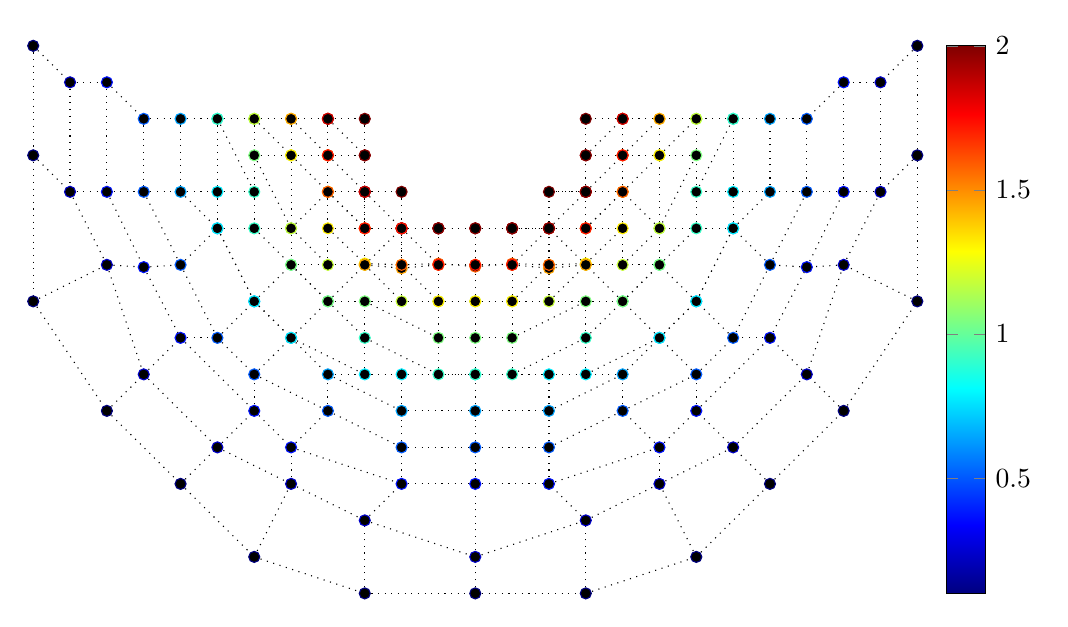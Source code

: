 % This file was created by matlab2tikz v0.2.2.
% Copyright (c) 2008--2012, Nico Schlömer <nico.schloemer@gmail.com>
% All rights reserved.
% 
% The latest updates can be retrieved from
%   http://www.mathworks.com/matlabcentral/fileexchange/22022-matlab2tikz
% where you can also make suggestions and rate matlab2tikz.
% 
% 
% 
\begin{tikzpicture}

% Axis at [0.13 0.11 0.67 0.81]
\begin{axis}[%
view={0}{90},
width=4.789in,
height=2.738in,
scale only axis,
xmin=-0.013, xmax=0.013,
ymin=-0.009, ymax=0.006,
hide x axis,
hide y axis,
colormap/jet,
colorbar,
point meta min=0.1,
point meta max=2]
\addplot [
color=black,
dotted,
forget plot
]
coordinates{
 (-0.012,0.006)(-0.011,0.005) 
};
\addplot [
color=black,
dotted,
forget plot
]
coordinates{
 (-0.011,0.005)(-0.01,0.005) 
};
\addplot [
color=black,
dotted,
forget plot
]
coordinates{
 (-0.01,0.005)(-0.009,0.004) 
};
\addplot [
color=black,
dotted,
forget plot
]
coordinates{
 (-0.009,0.004)(-0.008,0.004) 
};
\addplot [
color=black,
dotted,
forget plot
]
coordinates{
 (-0.008,0.004)(-0.007,0.004) 
};
\addplot [
color=black,
dotted,
forget plot
]
coordinates{
 (-0.007,0.004)(-0.007,0.004) 
};
\addplot [
color=black,
dotted,
forget plot
]
coordinates{
 (-0.007,0.004)(-0.006,0.004) 
};
\addplot [
color=black,
dotted,
forget plot
]
coordinates{
 (-0.006,0.004)(-0.006,0.004) 
};
\addplot [
color=black,
dotted,
forget plot
]
coordinates{
 (-0.006,0.004)(-0.005,0.004) 
};
\addplot [
color=black,
dotted,
forget plot
]
coordinates{
 (-0.005,0.004)(-0.005,0.004) 
};
\addplot [
color=black,
dotted,
forget plot
]
coordinates{
 (-0.005,0.004)(-0.004,0.004) 
};
\addplot [
color=black,
dotted,
forget plot
]
coordinates{
 (-0.004,0.004)(-0.004,0.004) 
};
\addplot [
color=black,
dotted,
forget plot
]
coordinates{
 (-0.004,0.004)(-0.004,0.004) 
};
\addplot [
color=black,
dotted,
forget plot
]
coordinates{
 (-0.004,0.004)(-0.003,0.004) 
};
\addplot [
color=black,
dotted,
forget plot
]
coordinates{
 (-0.012,0.006)(-0.012,0.003) 
};
\addplot [
color=black,
dotted,
forget plot
]
coordinates{
 (-0.011,0.005)(-0.011,0.002) 
};
\addplot [
color=black,
dotted,
forget plot
]
coordinates{
 (-0.012,0.003)(-0.011,0.002) 
};
\addplot [
color=black,
dotted,
forget plot
]
coordinates{
 (-0.01,0.005)(-0.01,0.002) 
};
\addplot [
color=black,
dotted,
forget plot
]
coordinates{
 (-0.011,0.002)(-0.01,0.002) 
};
\addplot [
color=black,
dotted,
forget plot
]
coordinates{
 (-0.009,0.004)(-0.009,0.002) 
};
\addplot [
color=black,
dotted,
forget plot
]
coordinates{
 (-0.01,0.002)(-0.009,0.002) 
};
\addplot [
color=black,
dotted,
forget plot
]
coordinates{
 (-0.008,0.004)(-0.008,0.002) 
};
\addplot [
color=black,
dotted,
forget plot
]
coordinates{
 (-0.009,0.002)(-0.008,0.002) 
};
\addplot [
color=black,
dotted,
forget plot
]
coordinates{
 (-0.007,0.004)(-0.007,0.002) 
};
\addplot [
color=black,
dotted,
forget plot
]
coordinates{
 (-0.008,0.002)(-0.007,0.002) 
};
\addplot [
color=black,
dotted,
forget plot
]
coordinates{
 (-0.007,0.004)(-0.006,0.002) 
};
\addplot [
color=black,
dotted,
forget plot
]
coordinates{
 (-0.007,0.002)(-0.006,0.002) 
};
\addplot [
color=black,
dotted,
forget plot
]
coordinates{
 (-0.006,0.004)(-0.006,0.003) 
};
\addplot [
color=black,
dotted,
forget plot
]
coordinates{
 (-0.006,0.002)(-0.006,0.003) 
};
\addplot [
color=black,
dotted,
forget plot
]
coordinates{
 (-0.006,0.004)(-0.005,0.003) 
};
\addplot [
color=black,
dotted,
forget plot
]
coordinates{
 (-0.006,0.003)(-0.005,0.003) 
};
\addplot [
color=black,
dotted,
forget plot
]
coordinates{
 (-0.005,0.004)(-0.005,0.003) 
};
\addplot [
color=black,
dotted,
forget plot
]
coordinates{
 (-0.005,0.003)(-0.005,0.003) 
};
\addplot [
color=black,
dotted,
forget plot
]
coordinates{
 (-0.005,0.004)(-0.004,0.003) 
};
\addplot [
color=black,
dotted,
forget plot
]
coordinates{
 (-0.005,0.003)(-0.004,0.003) 
};
\addplot [
color=black,
dotted,
forget plot
]
coordinates{
 (-0.004,0.004)(-0.004,0.003) 
};
\addplot [
color=black,
dotted,
forget plot
]
coordinates{
 (-0.004,0.003)(-0.004,0.003) 
};
\addplot [
color=black,
dotted,
forget plot
]
coordinates{
 (-0.004,0.004)(-0.004,0.003) 
};
\addplot [
color=black,
dotted,
forget plot
]
coordinates{
 (-0.004,0.003)(-0.004,0.003) 
};
\addplot [
color=black,
dotted,
forget plot
]
coordinates{
 (-0.004,0.004)(-0.003,0.003) 
};
\addplot [
color=black,
dotted,
forget plot
]
coordinates{
 (-0.004,0.003)(-0.003,0.003) 
};
\addplot [
color=black,
dotted,
forget plot
]
coordinates{
 (-0.003,0.004)(-0.003,0.003) 
};
\addplot [
color=black,
dotted,
forget plot
]
coordinates{
 (-0.003,0.003)(-0.003,0.003) 
};
\addplot [
color=black,
dotted,
forget plot
]
coordinates{
 (-0.012,0.003)(-0.012,-0.001) 
};
\addplot [
color=black,
dotted,
forget plot
]
coordinates{
 (-0.011,0.002)(-0.01,-0.0) 
};
\addplot [
color=black,
dotted,
forget plot
]
coordinates{
 (-0.012,-0.001)(-0.01,-0.0) 
};
\addplot [
color=black,
dotted,
forget plot
]
coordinates{
 (-0.01,0.002)(-0.009,-6.281e-05) 
};
\addplot [
color=black,
dotted,
forget plot
]
coordinates{
 (-0.01,-0.0)(-0.009,-6.281e-05) 
};
\addplot [
color=black,
dotted,
forget plot
]
coordinates{
 (-0.009,0.002)(-0.008,0.0) 
};
\addplot [
color=black,
dotted,
forget plot
]
coordinates{
 (-0.009,-6.281e-05)(-0.008,0.0) 
};
\addplot [
color=black,
dotted,
forget plot
]
coordinates{
 (-0.008,0.002)(-0.007,0.001) 
};
\addplot [
color=black,
dotted,
forget plot
]
coordinates{
 (-0.008,0.0)(-0.007,0.001) 
};
\addplot [
color=black,
dotted,
forget plot
]
coordinates{
 (-0.007,0.002)(-0.007,0.001) 
};
\addplot [
color=black,
dotted,
forget plot
]
coordinates{
 (-0.007,0.001)(-0.007,0.001) 
};
\addplot [
color=black,
dotted,
forget plot
]
coordinates{
 (-0.006,0.002)(-0.006,0.001) 
};
\addplot [
color=black,
dotted,
forget plot
]
coordinates{
 (-0.007,0.001)(-0.006,0.001) 
};
\addplot [
color=black,
dotted,
forget plot
]
coordinates{
 (-0.006,0.003)(-0.005,0.001) 
};
\addplot [
color=black,
dotted,
forget plot
]
coordinates{
 (-0.006,0.001)(-0.005,0.001) 
};
\addplot [
color=black,
dotted,
forget plot
]
coordinates{
 (-0.005,0.003)(-0.005,0.001) 
};
\addplot [
color=black,
dotted,
forget plot
]
coordinates{
 (-0.005,0.001)(-0.005,0.001) 
};
\addplot [
color=black,
dotted,
forget plot
]
coordinates{
 (-0.005,0.003)(-0.004,0.002) 
};
\addplot [
color=black,
dotted,
forget plot
]
coordinates{
 (-0.005,0.001)(-0.004,0.002) 
};
\addplot [
color=black,
dotted,
forget plot
]
coordinates{
 (-0.004,0.003)(-0.004,0.002) 
};
\addplot [
color=black,
dotted,
forget plot
]
coordinates{
 (-0.004,0.002)(-0.004,0.002) 
};
\addplot [
color=black,
dotted,
forget plot
]
coordinates{
 (-0.004,0.003)(-0.004,0.002) 
};
\addplot [
color=black,
dotted,
forget plot
]
coordinates{
 (-0.004,0.002)(-0.004,0.002) 
};
\addplot [
color=black,
dotted,
forget plot
]
coordinates{
 (-0.004,0.003)(-0.003,0.002) 
};
\addplot [
color=black,
dotted,
forget plot
]
coordinates{
 (-0.004,0.002)(-0.003,0.002) 
};
\addplot [
color=black,
dotted,
forget plot
]
coordinates{
 (-0.003,0.003)(-0.003,0.002) 
};
\addplot [
color=black,
dotted,
forget plot
]
coordinates{
 (-0.003,0.002)(-0.003,0.002) 
};
\addplot [
color=black,
dotted,
forget plot
]
coordinates{
 (-0.003,0.003)(-0.003,0.002) 
};
\addplot [
color=black,
dotted,
forget plot
]
coordinates{
 (-0.003,0.002)(-0.003,0.002) 
};
\addplot [
color=black,
dotted,
forget plot
]
coordinates{
 (-0.012,-0.001)(-0.01,-0.004) 
};
\addplot [
color=black,
dotted,
forget plot
]
coordinates{
 (-0.01,-0.0)(-0.009,-0.003) 
};
\addplot [
color=black,
dotted,
forget plot
]
coordinates{
 (-0.01,-0.004)(-0.009,-0.003) 
};
\addplot [
color=black,
dotted,
forget plot
]
coordinates{
 (-0.009,-6.281e-05)(-0.008,-0.002) 
};
\addplot [
color=black,
dotted,
forget plot
]
coordinates{
 (-0.009,-0.003)(-0.008,-0.002) 
};
\addplot [
color=black,
dotted,
forget plot
]
coordinates{
 (-0.008,0.0)(-0.007,-0.002) 
};
\addplot [
color=black,
dotted,
forget plot
]
coordinates{
 (-0.008,-0.002)(-0.007,-0.002) 
};
\addplot [
color=black,
dotted,
forget plot
]
coordinates{
 (-0.007,0.001)(-0.006,-0.001) 
};
\addplot [
color=black,
dotted,
forget plot
]
coordinates{
 (-0.007,-0.002)(-0.006,-0.001) 
};
\addplot [
color=black,
dotted,
forget plot
]
coordinates{
 (-0.007,0.001)(-0.006,-0.001) 
};
\addplot [
color=black,
dotted,
forget plot
]
coordinates{
 (-0.006,-0.001)(-0.006,-0.001) 
};
\addplot [
color=black,
dotted,
forget plot
]
coordinates{
 (-0.006,0.001)(-0.005,-0.0) 
};
\addplot [
color=black,
dotted,
forget plot
]
coordinates{
 (-0.006,-0.001)(-0.005,-0.0) 
};
\addplot [
color=black,
dotted,
forget plot
]
coordinates{
 (-0.005,0.001)(-0.005,0.0) 
};
\addplot [
color=black,
dotted,
forget plot
]
coordinates{
 (-0.005,-0.0)(-0.005,0.0) 
};
\addplot [
color=black,
dotted,
forget plot
]
coordinates{
 (-0.005,0.001)(-0.004,0.0) 
};
\addplot [
color=black,
dotted,
forget plot
]
coordinates{
 (-0.005,0.0)(-0.004,0.0) 
};
\addplot [
color=black,
dotted,
forget plot
]
coordinates{
 (-0.004,0.002)(-0.004,0.001) 
};
\addplot [
color=black,
dotted,
forget plot
]
coordinates{
 (-0.004,0.0)(-0.004,0.001) 
};
\addplot [
color=black,
dotted,
forget plot
]
coordinates{
 (-0.004,0.002)(-0.003,0.001) 
};
\addplot [
color=black,
dotted,
forget plot
]
coordinates{
 (-0.004,0.001)(-0.003,0.001) 
};
\addplot [
color=black,
dotted,
forget plot
]
coordinates{
 (-0.004,0.002)(-0.003,0.001) 
};
\addplot [
color=black,
dotted,
forget plot
]
coordinates{
 (-0.003,0.001)(-0.003,0.001) 
};
\addplot [
color=black,
dotted,
forget plot
]
coordinates{
 (-0.003,0.002)(-0.003,0.001) 
};
\addplot [
color=black,
dotted,
forget plot
]
coordinates{
 (-0.003,0.001)(-0.003,0.001) 
};
\addplot [
color=black,
dotted,
forget plot
]
coordinates{
 (-0.003,0.002)(-0.003,0.002) 
};
\addplot [
color=black,
dotted,
forget plot
]
coordinates{
 (-0.003,0.001)(-0.003,0.002) 
};
\addplot [
color=black,
dotted,
forget plot
]
coordinates{
 (-0.003,0.002)(-0.002,0.002) 
};
\addplot [
color=black,
dotted,
forget plot
]
coordinates{
 (-0.003,0.002)(-0.002,0.002) 
};
\addplot [
color=black,
dotted,
forget plot
]
coordinates{
 (-0.01,-0.004)(-0.008,-0.006) 
};
\addplot [
color=black,
dotted,
forget plot
]
coordinates{
 (-0.009,-0.003)(-0.007,-0.005) 
};
\addplot [
color=black,
dotted,
forget plot
]
coordinates{
 (-0.008,-0.006)(-0.007,-0.005) 
};
\addplot [
color=black,
dotted,
forget plot
]
coordinates{
 (-0.008,-0.002)(-0.006,-0.004) 
};
\addplot [
color=black,
dotted,
forget plot
]
coordinates{
 (-0.007,-0.005)(-0.006,-0.004) 
};
\addplot [
color=black,
dotted,
forget plot
]
coordinates{
 (-0.007,-0.002)(-0.006,-0.003) 
};
\addplot [
color=black,
dotted,
forget plot
]
coordinates{
 (-0.006,-0.004)(-0.006,-0.003) 
};
\addplot [
color=black,
dotted,
forget plot
]
coordinates{
 (-0.006,-0.001)(-0.005,-0.002) 
};
\addplot [
color=black,
dotted,
forget plot
]
coordinates{
 (-0.006,-0.003)(-0.005,-0.002) 
};
\addplot [
color=black,
dotted,
forget plot
]
coordinates{
 (-0.006,-0.001)(-0.005,-0.002) 
};
\addplot [
color=black,
dotted,
forget plot
]
coordinates{
 (-0.005,-0.002)(-0.005,-0.002) 
};
\addplot [
color=black,
dotted,
forget plot
]
coordinates{
 (-0.005,-0.0)(-0.004,-0.001) 
};
\addplot [
color=black,
dotted,
forget plot
]
coordinates{
 (-0.005,-0.002)(-0.004,-0.001) 
};
\addplot [
color=black,
dotted,
forget plot
]
coordinates{
 (-0.005,0.0)(-0.004,-0.001) 
};
\addplot [
color=black,
dotted,
forget plot
]
coordinates{
 (-0.004,-0.001)(-0.004,-0.001) 
};
\addplot [
color=black,
dotted,
forget plot
]
coordinates{
 (-0.004,0.0)(-0.003,-0.0) 
};
\addplot [
color=black,
dotted,
forget plot
]
coordinates{
 (-0.004,-0.001)(-0.003,-0.0) 
};
\addplot [
color=black,
dotted,
forget plot
]
coordinates{
 (-0.004,0.001)(-0.003,3.501e-05) 
};
\addplot [
color=black,
dotted,
forget plot
]
coordinates{
 (-0.003,-0.0)(-0.003,3.501e-05) 
};
\addplot [
color=black,
dotted,
forget plot
]
coordinates{
 (-0.003,0.001)(-0.003,0.0) 
};
\addplot [
color=black,
dotted,
forget plot
]
coordinates{
 (-0.003,3.501e-05)(-0.003,0.0) 
};
\addplot [
color=black,
dotted,
forget plot
]
coordinates{
 (-0.003,0.001)(-0.002,0.001) 
};
\addplot [
color=black,
dotted,
forget plot
]
coordinates{
 (-0.003,0.0)(-0.002,0.001) 
};
\addplot [
color=black,
dotted,
forget plot
]
coordinates{
 (-0.003,0.001)(-0.002,0.001) 
};
\addplot [
color=black,
dotted,
forget plot
]
coordinates{
 (-0.002,0.001)(-0.002,0.001) 
};
\addplot [
color=black,
dotted,
forget plot
]
coordinates{
 (-0.003,0.002)(-0.002,0.001) 
};
\addplot [
color=black,
dotted,
forget plot
]
coordinates{
 (-0.002,0.001)(-0.002,0.001) 
};
\addplot [
color=black,
dotted,
forget plot
]
coordinates{
 (-0.002,0.002)(-0.002,0.001) 
};
\addplot [
color=black,
dotted,
forget plot
]
coordinates{
 (-0.002,0.001)(-0.002,0.001) 
};
\addplot [
color=black,
dotted,
forget plot
]
coordinates{
 (-0.008,-0.006)(-0.006,-0.008) 
};
\addplot [
color=black,
dotted,
forget plot
]
coordinates{
 (-0.007,-0.005)(-0.005,-0.006) 
};
\addplot [
color=black,
dotted,
forget plot
]
coordinates{
 (-0.006,-0.008)(-0.005,-0.006) 
};
\addplot [
color=black,
dotted,
forget plot
]
coordinates{
 (-0.006,-0.004)(-0.005,-0.005) 
};
\addplot [
color=black,
dotted,
forget plot
]
coordinates{
 (-0.005,-0.006)(-0.005,-0.005) 
};
\addplot [
color=black,
dotted,
forget plot
]
coordinates{
 (-0.006,-0.003)(-0.004,-0.004) 
};
\addplot [
color=black,
dotted,
forget plot
]
coordinates{
 (-0.005,-0.005)(-0.004,-0.004) 
};
\addplot [
color=black,
dotted,
forget plot
]
coordinates{
 (-0.005,-0.002)(-0.004,-0.003) 
};
\addplot [
color=black,
dotted,
forget plot
]
coordinates{
 (-0.004,-0.004)(-0.004,-0.003) 
};
\addplot [
color=black,
dotted,
forget plot
]
coordinates{
 (-0.005,-0.002)(-0.003,-0.003) 
};
\addplot [
color=black,
dotted,
forget plot
]
coordinates{
 (-0.004,-0.003)(-0.003,-0.003) 
};
\addplot [
color=black,
dotted,
forget plot
]
coordinates{
 (-0.004,-0.001)(-0.003,-0.002) 
};
\addplot [
color=black,
dotted,
forget plot
]
coordinates{
 (-0.003,-0.003)(-0.003,-0.002) 
};
\addplot [
color=black,
dotted,
forget plot
]
coordinates{
 (-0.004,-0.001)(-0.003,-0.001) 
};
\addplot [
color=black,
dotted,
forget plot
]
coordinates{
 (-0.003,-0.002)(-0.003,-0.001) 
};
\addplot [
color=black,
dotted,
forget plot
]
coordinates{
 (-0.003,-0.0)(-0.002,-0.001) 
};
\addplot [
color=black,
dotted,
forget plot
]
coordinates{
 (-0.003,-0.001)(-0.002,-0.001) 
};
\addplot [
color=black,
dotted,
forget plot
]
coordinates{
 (-0.003,3.501e-05)(-0.002,-0.0) 
};
\addplot [
color=black,
dotted,
forget plot
]
coordinates{
 (-0.002,-0.001)(-0.002,-0.0) 
};
\addplot [
color=black,
dotted,
forget plot
]
coordinates{
 (-0.003,0.0)(-0.002,-9.176e-05) 
};
\addplot [
color=black,
dotted,
forget plot
]
coordinates{
 (-0.002,-0.0)(-0.002,-9.176e-05) 
};
\addplot [
color=black,
dotted,
forget plot
]
coordinates{
 (-0.002,0.001)(-0.002,0.0) 
};
\addplot [
color=black,
dotted,
forget plot
]
coordinates{
 (-0.002,-9.176e-05)(-0.002,0.0) 
};
\addplot [
color=black,
dotted,
forget plot
]
coordinates{
 (-0.002,0.001)(-0.002,0.001) 
};
\addplot [
color=black,
dotted,
forget plot
]
coordinates{
 (-0.002,0.0)(-0.002,0.001) 
};
\addplot [
color=black,
dotted,
forget plot
]
coordinates{
 (-0.002,0.001)(-0.001,0.001) 
};
\addplot [
color=black,
dotted,
forget plot
]
coordinates{
 (-0.002,0.001)(-0.001,0.001) 
};
\addplot [
color=black,
dotted,
forget plot
]
coordinates{
 (-0.002,0.001)(-0.001,0.001) 
};
\addplot [
color=black,
dotted,
forget plot
]
coordinates{
 (-0.001,0.001)(-0.001,0.001) 
};
\addplot [
color=black,
dotted,
forget plot
]
coordinates{
 (-0.006,-0.008)(-0.003,-0.009) 
};
\addplot [
color=black,
dotted,
forget plot
]
coordinates{
 (-0.005,-0.006)(-0.003,-0.007) 
};
\addplot [
color=black,
dotted,
forget plot
]
coordinates{
 (-0.003,-0.009)(-0.003,-0.007) 
};
\addplot [
color=black,
dotted,
forget plot
]
coordinates{
 (-0.005,-0.005)(-0.002,-0.006) 
};
\addplot [
color=black,
dotted,
forget plot
]
coordinates{
 (-0.003,-0.007)(-0.002,-0.006) 
};
\addplot [
color=black,
dotted,
forget plot
]
coordinates{
 (-0.004,-0.004)(-0.002,-0.005) 
};
\addplot [
color=black,
dotted,
forget plot
]
coordinates{
 (-0.002,-0.006)(-0.002,-0.005) 
};
\addplot [
color=black,
dotted,
forget plot
]
coordinates{
 (-0.004,-0.003)(-0.002,-0.004) 
};
\addplot [
color=black,
dotted,
forget plot
]
coordinates{
 (-0.002,-0.005)(-0.002,-0.004) 
};
\addplot [
color=black,
dotted,
forget plot
]
coordinates{
 (-0.003,-0.003)(-0.002,-0.003) 
};
\addplot [
color=black,
dotted,
forget plot
]
coordinates{
 (-0.002,-0.004)(-0.002,-0.003) 
};
\addplot [
color=black,
dotted,
forget plot
]
coordinates{
 (-0.003,-0.002)(-0.001,-0.003) 
};
\addplot [
color=black,
dotted,
forget plot
]
coordinates{
 (-0.002,-0.003)(-0.001,-0.003) 
};
\addplot [
color=black,
dotted,
forget plot
]
coordinates{
 (-0.003,-0.001)(-0.001,-0.002) 
};
\addplot [
color=black,
dotted,
forget plot
]
coordinates{
 (-0.001,-0.003)(-0.001,-0.002) 
};
\addplot [
color=black,
dotted,
forget plot
]
coordinates{
 (-0.002,-0.001)(-0.001,-0.001) 
};
\addplot [
color=black,
dotted,
forget plot
]
coordinates{
 (-0.001,-0.002)(-0.001,-0.001) 
};
\addplot [
color=black,
dotted,
forget plot
]
coordinates{
 (-0.002,-0.0)(-0.001,-0.001) 
};
\addplot [
color=black,
dotted,
forget plot
]
coordinates{
 (-0.001,-0.001)(-0.001,-0.001) 
};
\addplot [
color=black,
dotted,
forget plot
]
coordinates{
 (-0.002,-9.176e-05)(-0.001,-0.0) 
};
\addplot [
color=black,
dotted,
forget plot
]
coordinates{
 (-0.001,-0.001)(-0.001,-0.0) 
};
\addplot [
color=black,
dotted,
forget plot
]
coordinates{
 (-0.002,0.0)(-0.001,3.227e-05) 
};
\addplot [
color=black,
dotted,
forget plot
]
coordinates{
 (-0.001,-0.0)(-0.001,3.227e-05) 
};
\addplot [
color=black,
dotted,
forget plot
]
coordinates{
 (-0.002,0.001)(-0.001,0.0) 
};
\addplot [
color=black,
dotted,
forget plot
]
coordinates{
 (-0.001,3.227e-05)(-0.001,0.0) 
};
\addplot [
color=black,
dotted,
forget plot
]
coordinates{
 (-0.001,0.001)(-0.001,0.001) 
};
\addplot [
color=black,
dotted,
forget plot
]
coordinates{
 (-0.001,0.0)(-0.001,0.001) 
};
\addplot [
color=black,
dotted,
forget plot
]
coordinates{
 (-0.001,0.001)(-0.001,0.001) 
};
\addplot [
color=black,
dotted,
forget plot
]
coordinates{
 (-0.001,0.001)(-0.001,0.001) 
};
\addplot [
color=black,
dotted,
forget plot
]
coordinates{
 (-0.003,-0.009)(2.055e-18,-0.009) 
};
\addplot [
color=black,
dotted,
forget plot
]
coordinates{
 (-0.003,-0.007)(2.018e-18,-0.008) 
};
\addplot [
color=black,
dotted,
forget plot
]
coordinates{
 (2.055e-18,-0.009)(2.018e-18,-0.008) 
};
\addplot [
color=black,
dotted,
forget plot
]
coordinates{
 (-0.002,-0.006)(2.016e-18,-0.006) 
};
\addplot [
color=black,
dotted,
forget plot
]
coordinates{
 (2.018e-18,-0.008)(2.016e-18,-0.006) 
};
\addplot [
color=black,
dotted,
forget plot
]
coordinates{
 (-0.002,-0.005)(1.695e-18,-0.005) 
};
\addplot [
color=black,
dotted,
forget plot
]
coordinates{
 (2.016e-18,-0.006)(1.695e-18,-0.005) 
};
\addplot [
color=black,
dotted,
forget plot
]
coordinates{
 (-0.002,-0.004)(1.438e-18,-0.004) 
};
\addplot [
color=black,
dotted,
forget plot
]
coordinates{
 (1.695e-18,-0.005)(1.438e-18,-0.004) 
};
\addplot [
color=black,
dotted,
forget plot
]
coordinates{
 (-0.002,-0.003)(1.378e-18,-0.003) 
};
\addplot [
color=black,
dotted,
forget plot
]
coordinates{
 (1.438e-18,-0.004)(1.378e-18,-0.003) 
};
\addplot [
color=black,
dotted,
forget plot
]
coordinates{
 (-0.001,-0.003)(9.636e-19,-0.003) 
};
\addplot [
color=black,
dotted,
forget plot
]
coordinates{
 (1.378e-18,-0.003)(9.636e-19,-0.003) 
};
\addplot [
color=black,
dotted,
forget plot
]
coordinates{
 (-0.001,-0.002)(8.633e-19,-0.002) 
};
\addplot [
color=black,
dotted,
forget plot
]
coordinates{
 (9.636e-19,-0.003)(8.633e-19,-0.002) 
};
\addplot [
color=black,
dotted,
forget plot
]
coordinates{
 (-0.001,-0.001)(5.814e-19,-0.001) 
};
\addplot [
color=black,
dotted,
forget plot
]
coordinates{
 (8.633e-19,-0.002)(5.814e-19,-0.001) 
};
\addplot [
color=black,
dotted,
forget plot
]
coordinates{
 (-0.001,-0.001)(1.129e-18,-0.001) 
};
\addplot [
color=black,
dotted,
forget plot
]
coordinates{
 (5.814e-19,-0.001)(1.129e-18,-0.001) 
};
\addplot [
color=black,
dotted,
forget plot
]
coordinates{
 (-0.001,-0.0)(1.083e-18,-0.0) 
};
\addplot [
color=black,
dotted,
forget plot
]
coordinates{
 (1.129e-18,-0.001)(1.083e-18,-0.0) 
};
\addplot [
color=black,
dotted,
forget plot
]
coordinates{
 (-0.001,3.227e-05)(5.141e-19,-4.755e-05) 
};
\addplot [
color=black,
dotted,
forget plot
]
coordinates{
 (1.083e-18,-0.0)(5.141e-19,-4.755e-05) 
};
\addplot [
color=black,
dotted,
forget plot
]
coordinates{
 (-0.001,0.0)(3.256e-19,0.0) 
};
\addplot [
color=black,
dotted,
forget plot
]
coordinates{
 (5.141e-19,-4.755e-05)(3.256e-19,0.0) 
};
\addplot [
color=black,
dotted,
forget plot
]
coordinates{
 (-0.001,0.001)(2.35e-19,0.001) 
};
\addplot [
color=black,
dotted,
forget plot
]
coordinates{
 (3.256e-19,0.0)(2.35e-19,0.001) 
};
\addplot [
color=black,
dotted,
forget plot
]
coordinates{
 (-0.001,0.001)(9.13e-19,0.001) 
};
\addplot [
color=black,
dotted,
forget plot
]
coordinates{
 (2.35e-19,0.001)(9.13e-19,0.001) 
};
\addplot [
color=black,
dotted,
forget plot
]
coordinates{
 (2.055e-18,-0.009)(0.003,-0.009) 
};
\addplot [
color=black,
dotted,
forget plot
]
coordinates{
 (2.018e-18,-0.008)(0.003,-0.007) 
};
\addplot [
color=black,
dotted,
forget plot
]
coordinates{
 (0.003,-0.009)(0.003,-0.007) 
};
\addplot [
color=black,
dotted,
forget plot
]
coordinates{
 (2.016e-18,-0.006)(0.002,-0.006) 
};
\addplot [
color=black,
dotted,
forget plot
]
coordinates{
 (0.003,-0.007)(0.002,-0.006) 
};
\addplot [
color=black,
dotted,
forget plot
]
coordinates{
 (1.695e-18,-0.005)(0.002,-0.005) 
};
\addplot [
color=black,
dotted,
forget plot
]
coordinates{
 (0.002,-0.006)(0.002,-0.005) 
};
\addplot [
color=black,
dotted,
forget plot
]
coordinates{
 (1.438e-18,-0.004)(0.002,-0.004) 
};
\addplot [
color=black,
dotted,
forget plot
]
coordinates{
 (0.002,-0.005)(0.002,-0.004) 
};
\addplot [
color=black,
dotted,
forget plot
]
coordinates{
 (1.378e-18,-0.003)(0.002,-0.003) 
};
\addplot [
color=black,
dotted,
forget plot
]
coordinates{
 (0.002,-0.004)(0.002,-0.003) 
};
\addplot [
color=black,
dotted,
forget plot
]
coordinates{
 (9.636e-19,-0.003)(0.001,-0.003) 
};
\addplot [
color=black,
dotted,
forget plot
]
coordinates{
 (0.002,-0.003)(0.001,-0.003) 
};
\addplot [
color=black,
dotted,
forget plot
]
coordinates{
 (8.633e-19,-0.002)(0.001,-0.002) 
};
\addplot [
color=black,
dotted,
forget plot
]
coordinates{
 (0.001,-0.003)(0.001,-0.002) 
};
\addplot [
color=black,
dotted,
forget plot
]
coordinates{
 (5.814e-19,-0.001)(0.001,-0.001) 
};
\addplot [
color=black,
dotted,
forget plot
]
coordinates{
 (0.001,-0.002)(0.001,-0.001) 
};
\addplot [
color=black,
dotted,
forget plot
]
coordinates{
 (1.129e-18,-0.001)(0.001,-0.001) 
};
\addplot [
color=black,
dotted,
forget plot
]
coordinates{
 (0.001,-0.001)(0.001,-0.001) 
};
\addplot [
color=black,
dotted,
forget plot
]
coordinates{
 (1.083e-18,-0.0)(0.001,-0.0) 
};
\addplot [
color=black,
dotted,
forget plot
]
coordinates{
 (0.001,-0.001)(0.001,-0.0) 
};
\addplot [
color=black,
dotted,
forget plot
]
coordinates{
 (5.141e-19,-4.755e-05)(0.001,3.227e-05) 
};
\addplot [
color=black,
dotted,
forget plot
]
coordinates{
 (0.001,-0.0)(0.001,3.227e-05) 
};
\addplot [
color=black,
dotted,
forget plot
]
coordinates{
 (3.256e-19,0.0)(0.001,0.0) 
};
\addplot [
color=black,
dotted,
forget plot
]
coordinates{
 (0.001,3.227e-05)(0.001,0.0) 
};
\addplot [
color=black,
dotted,
forget plot
]
coordinates{
 (2.35e-19,0.001)(0.001,0.001) 
};
\addplot [
color=black,
dotted,
forget plot
]
coordinates{
 (0.001,0.0)(0.001,0.001) 
};
\addplot [
color=black,
dotted,
forget plot
]
coordinates{
 (9.13e-19,0.001)(0.001,0.001) 
};
\addplot [
color=black,
dotted,
forget plot
]
coordinates{
 (0.001,0.001)(0.001,0.001) 
};
\addplot [
color=black,
dotted,
forget plot
]
coordinates{
 (0.003,-0.009)(0.006,-0.008) 
};
\addplot [
color=black,
dotted,
forget plot
]
coordinates{
 (0.003,-0.007)(0.005,-0.006) 
};
\addplot [
color=black,
dotted,
forget plot
]
coordinates{
 (0.006,-0.008)(0.005,-0.006) 
};
\addplot [
color=black,
dotted,
forget plot
]
coordinates{
 (0.002,-0.006)(0.005,-0.005) 
};
\addplot [
color=black,
dotted,
forget plot
]
coordinates{
 (0.005,-0.006)(0.005,-0.005) 
};
\addplot [
color=black,
dotted,
forget plot
]
coordinates{
 (0.002,-0.005)(0.004,-0.004) 
};
\addplot [
color=black,
dotted,
forget plot
]
coordinates{
 (0.005,-0.005)(0.004,-0.004) 
};
\addplot [
color=black,
dotted,
forget plot
]
coordinates{
 (0.002,-0.004)(0.004,-0.003) 
};
\addplot [
color=black,
dotted,
forget plot
]
coordinates{
 (0.004,-0.004)(0.004,-0.003) 
};
\addplot [
color=black,
dotted,
forget plot
]
coordinates{
 (0.002,-0.003)(0.003,-0.003) 
};
\addplot [
color=black,
dotted,
forget plot
]
coordinates{
 (0.004,-0.003)(0.003,-0.003) 
};
\addplot [
color=black,
dotted,
forget plot
]
coordinates{
 (0.001,-0.003)(0.003,-0.002) 
};
\addplot [
color=black,
dotted,
forget plot
]
coordinates{
 (0.003,-0.003)(0.003,-0.002) 
};
\addplot [
color=black,
dotted,
forget plot
]
coordinates{
 (0.001,-0.002)(0.003,-0.001) 
};
\addplot [
color=black,
dotted,
forget plot
]
coordinates{
 (0.003,-0.002)(0.003,-0.001) 
};
\addplot [
color=black,
dotted,
forget plot
]
coordinates{
 (0.001,-0.001)(0.002,-0.001) 
};
\addplot [
color=black,
dotted,
forget plot
]
coordinates{
 (0.003,-0.001)(0.002,-0.001) 
};
\addplot [
color=black,
dotted,
forget plot
]
coordinates{
 (0.001,-0.001)(0.002,-0.0) 
};
\addplot [
color=black,
dotted,
forget plot
]
coordinates{
 (0.002,-0.001)(0.002,-0.0) 
};
\addplot [
color=black,
dotted,
forget plot
]
coordinates{
 (0.001,-0.0)(0.002,-9.176e-05) 
};
\addplot [
color=black,
dotted,
forget plot
]
coordinates{
 (0.002,-0.0)(0.002,-9.176e-05) 
};
\addplot [
color=black,
dotted,
forget plot
]
coordinates{
 (0.001,3.227e-05)(0.002,0.0) 
};
\addplot [
color=black,
dotted,
forget plot
]
coordinates{
 (0.002,-9.176e-05)(0.002,0.0) 
};
\addplot [
color=black,
dotted,
forget plot
]
coordinates{
 (0.001,0.0)(0.002,0.001) 
};
\addplot [
color=black,
dotted,
forget plot
]
coordinates{
 (0.002,0.0)(0.002,0.001) 
};
\addplot [
color=black,
dotted,
forget plot
]
coordinates{
 (0.001,0.001)(0.001,0.001) 
};
\addplot [
color=black,
dotted,
forget plot
]
coordinates{
 (0.002,0.001)(0.001,0.001) 
};
\addplot [
color=black,
dotted,
forget plot
]
coordinates{
 (0.001,0.001)(0.001,0.001) 
};
\addplot [
color=black,
dotted,
forget plot
]
coordinates{
 (0.001,0.001)(0.001,0.001) 
};
\addplot [
color=black,
dotted,
forget plot
]
coordinates{
 (0.006,-0.008)(0.008,-0.006) 
};
\addplot [
color=black,
dotted,
forget plot
]
coordinates{
 (0.005,-0.006)(0.007,-0.005) 
};
\addplot [
color=black,
dotted,
forget plot
]
coordinates{
 (0.008,-0.006)(0.007,-0.005) 
};
\addplot [
color=black,
dotted,
forget plot
]
coordinates{
 (0.005,-0.005)(0.006,-0.004) 
};
\addplot [
color=black,
dotted,
forget plot
]
coordinates{
 (0.007,-0.005)(0.006,-0.004) 
};
\addplot [
color=black,
dotted,
forget plot
]
coordinates{
 (0.004,-0.004)(0.006,-0.003) 
};
\addplot [
color=black,
dotted,
forget plot
]
coordinates{
 (0.006,-0.004)(0.006,-0.003) 
};
\addplot [
color=black,
dotted,
forget plot
]
coordinates{
 (0.004,-0.003)(0.005,-0.002) 
};
\addplot [
color=black,
dotted,
forget plot
]
coordinates{
 (0.006,-0.003)(0.005,-0.002) 
};
\addplot [
color=black,
dotted,
forget plot
]
coordinates{
 (0.003,-0.003)(0.005,-0.002) 
};
\addplot [
color=black,
dotted,
forget plot
]
coordinates{
 (0.005,-0.002)(0.005,-0.002) 
};
\addplot [
color=black,
dotted,
forget plot
]
coordinates{
 (0.003,-0.002)(0.004,-0.001) 
};
\addplot [
color=black,
dotted,
forget plot
]
coordinates{
 (0.005,-0.002)(0.004,-0.001) 
};
\addplot [
color=black,
dotted,
forget plot
]
coordinates{
 (0.003,-0.001)(0.004,-0.001) 
};
\addplot [
color=black,
dotted,
forget plot
]
coordinates{
 (0.004,-0.001)(0.004,-0.001) 
};
\addplot [
color=black,
dotted,
forget plot
]
coordinates{
 (0.002,-0.001)(0.003,-0.0) 
};
\addplot [
color=black,
dotted,
forget plot
]
coordinates{
 (0.004,-0.001)(0.003,-0.0) 
};
\addplot [
color=black,
dotted,
forget plot
]
coordinates{
 (0.002,-0.0)(0.003,3.501e-05) 
};
\addplot [
color=black,
dotted,
forget plot
]
coordinates{
 (0.003,-0.0)(0.003,3.501e-05) 
};
\addplot [
color=black,
dotted,
forget plot
]
coordinates{
 (0.002,-9.176e-05)(0.003,0.0) 
};
\addplot [
color=black,
dotted,
forget plot
]
coordinates{
 (0.003,3.501e-05)(0.003,0.0) 
};
\addplot [
color=black,
dotted,
forget plot
]
coordinates{
 (0.002,0.0)(0.002,0.001) 
};
\addplot [
color=black,
dotted,
forget plot
]
coordinates{
 (0.003,0.0)(0.002,0.001) 
};
\addplot [
color=black,
dotted,
forget plot
]
coordinates{
 (0.002,0.001)(0.002,0.001) 
};
\addplot [
color=black,
dotted,
forget plot
]
coordinates{
 (0.002,0.001)(0.002,0.001) 
};
\addplot [
color=black,
dotted,
forget plot
]
coordinates{
 (0.001,0.001)(0.002,0.001) 
};
\addplot [
color=black,
dotted,
forget plot
]
coordinates{
 (0.002,0.001)(0.002,0.001) 
};
\addplot [
color=black,
dotted,
forget plot
]
coordinates{
 (0.001,0.001)(0.002,0.001) 
};
\addplot [
color=black,
dotted,
forget plot
]
coordinates{
 (0.002,0.001)(0.002,0.001) 
};
\addplot [
color=black,
dotted,
forget plot
]
coordinates{
 (0.008,-0.006)(0.01,-0.004) 
};
\addplot [
color=black,
dotted,
forget plot
]
coordinates{
 (0.007,-0.005)(0.009,-0.003) 
};
\addplot [
color=black,
dotted,
forget plot
]
coordinates{
 (0.01,-0.004)(0.009,-0.003) 
};
\addplot [
color=black,
dotted,
forget plot
]
coordinates{
 (0.006,-0.004)(0.008,-0.002) 
};
\addplot [
color=black,
dotted,
forget plot
]
coordinates{
 (0.009,-0.003)(0.008,-0.002) 
};
\addplot [
color=black,
dotted,
forget plot
]
coordinates{
 (0.006,-0.003)(0.007,-0.002) 
};
\addplot [
color=black,
dotted,
forget plot
]
coordinates{
 (0.008,-0.002)(0.007,-0.002) 
};
\addplot [
color=black,
dotted,
forget plot
]
coordinates{
 (0.005,-0.002)(0.006,-0.001) 
};
\addplot [
color=black,
dotted,
forget plot
]
coordinates{
 (0.007,-0.002)(0.006,-0.001) 
};
\addplot [
color=black,
dotted,
forget plot
]
coordinates{
 (0.005,-0.002)(0.006,-0.001) 
};
\addplot [
color=black,
dotted,
forget plot
]
coordinates{
 (0.006,-0.001)(0.006,-0.001) 
};
\addplot [
color=black,
dotted,
forget plot
]
coordinates{
 (0.004,-0.001)(0.005,-0.0) 
};
\addplot [
color=black,
dotted,
forget plot
]
coordinates{
 (0.006,-0.001)(0.005,-0.0) 
};
\addplot [
color=black,
dotted,
forget plot
]
coordinates{
 (0.004,-0.001)(0.005,0.0) 
};
\addplot [
color=black,
dotted,
forget plot
]
coordinates{
 (0.005,-0.0)(0.005,0.0) 
};
\addplot [
color=black,
dotted,
forget plot
]
coordinates{
 (0.003,-0.0)(0.004,0.0) 
};
\addplot [
color=black,
dotted,
forget plot
]
coordinates{
 (0.005,0.0)(0.004,0.0) 
};
\addplot [
color=black,
dotted,
forget plot
]
coordinates{
 (0.003,3.501e-05)(0.004,0.001) 
};
\addplot [
color=black,
dotted,
forget plot
]
coordinates{
 (0.004,0.0)(0.004,0.001) 
};
\addplot [
color=black,
dotted,
forget plot
]
coordinates{
 (0.003,0.0)(0.003,0.001) 
};
\addplot [
color=black,
dotted,
forget plot
]
coordinates{
 (0.004,0.001)(0.003,0.001) 
};
\addplot [
color=black,
dotted,
forget plot
]
coordinates{
 (0.002,0.001)(0.003,0.001) 
};
\addplot [
color=black,
dotted,
forget plot
]
coordinates{
 (0.003,0.001)(0.003,0.001) 
};
\addplot [
color=black,
dotted,
forget plot
]
coordinates{
 (0.002,0.001)(0.003,0.001) 
};
\addplot [
color=black,
dotted,
forget plot
]
coordinates{
 (0.003,0.001)(0.003,0.001) 
};
\addplot [
color=black,
dotted,
forget plot
]
coordinates{
 (0.002,0.001)(0.003,0.002) 
};
\addplot [
color=black,
dotted,
forget plot
]
coordinates{
 (0.003,0.001)(0.003,0.002) 
};
\addplot [
color=black,
dotted,
forget plot
]
coordinates{
 (0.002,0.001)(0.002,0.002) 
};
\addplot [
color=black,
dotted,
forget plot
]
coordinates{
 (0.003,0.002)(0.002,0.002) 
};
\addplot [
color=black,
dotted,
forget plot
]
coordinates{
 (0.01,-0.004)(0.012,-0.001) 
};
\addplot [
color=black,
dotted,
forget plot
]
coordinates{
 (0.009,-0.003)(0.01,-0.0) 
};
\addplot [
color=black,
dotted,
forget plot
]
coordinates{
 (0.012,-0.001)(0.01,-0.0) 
};
\addplot [
color=black,
dotted,
forget plot
]
coordinates{
 (0.008,-0.002)(0.009,-6.281e-05) 
};
\addplot [
color=black,
dotted,
forget plot
]
coordinates{
 (0.01,-0.0)(0.009,-6.281e-05) 
};
\addplot [
color=black,
dotted,
forget plot
]
coordinates{
 (0.007,-0.002)(0.008,0.0) 
};
\addplot [
color=black,
dotted,
forget plot
]
coordinates{
 (0.009,-6.281e-05)(0.008,0.0) 
};
\addplot [
color=black,
dotted,
forget plot
]
coordinates{
 (0.006,-0.001)(0.007,0.001) 
};
\addplot [
color=black,
dotted,
forget plot
]
coordinates{
 (0.008,0.0)(0.007,0.001) 
};
\addplot [
color=black,
dotted,
forget plot
]
coordinates{
 (0.006,-0.001)(0.007,0.001) 
};
\addplot [
color=black,
dotted,
forget plot
]
coordinates{
 (0.007,0.001)(0.007,0.001) 
};
\addplot [
color=black,
dotted,
forget plot
]
coordinates{
 (0.005,-0.0)(0.006,0.001) 
};
\addplot [
color=black,
dotted,
forget plot
]
coordinates{
 (0.007,0.001)(0.006,0.001) 
};
\addplot [
color=black,
dotted,
forget plot
]
coordinates{
 (0.005,0.0)(0.005,0.001) 
};
\addplot [
color=black,
dotted,
forget plot
]
coordinates{
 (0.006,0.001)(0.005,0.001) 
};
\addplot [
color=black,
dotted,
forget plot
]
coordinates{
 (0.004,0.0)(0.005,0.001) 
};
\addplot [
color=black,
dotted,
forget plot
]
coordinates{
 (0.005,0.001)(0.005,0.001) 
};
\addplot [
color=black,
dotted,
forget plot
]
coordinates{
 (0.004,0.001)(0.004,0.002) 
};
\addplot [
color=black,
dotted,
forget plot
]
coordinates{
 (0.005,0.001)(0.004,0.002) 
};
\addplot [
color=black,
dotted,
forget plot
]
coordinates{
 (0.003,0.001)(0.004,0.002) 
};
\addplot [
color=black,
dotted,
forget plot
]
coordinates{
 (0.004,0.002)(0.004,0.002) 
};
\addplot [
color=black,
dotted,
forget plot
]
coordinates{
 (0.003,0.001)(0.004,0.002) 
};
\addplot [
color=black,
dotted,
forget plot
]
coordinates{
 (0.004,0.002)(0.004,0.002) 
};
\addplot [
color=black,
dotted,
forget plot
]
coordinates{
 (0.003,0.001)(0.003,0.002) 
};
\addplot [
color=black,
dotted,
forget plot
]
coordinates{
 (0.004,0.002)(0.003,0.002) 
};
\addplot [
color=black,
dotted,
forget plot
]
coordinates{
 (0.003,0.002)(0.003,0.002) 
};
\addplot [
color=black,
dotted,
forget plot
]
coordinates{
 (0.003,0.002)(0.003,0.002) 
};
\addplot [
color=black,
dotted,
forget plot
]
coordinates{
 (0.002,0.002)(0.003,0.002) 
};
\addplot [
color=black,
dotted,
forget plot
]
coordinates{
 (0.003,0.002)(0.003,0.002) 
};
\addplot [
color=black,
dotted,
forget plot
]
coordinates{
 (0.012,-0.001)(0.012,0.003) 
};
\addplot [
color=black,
dotted,
forget plot
]
coordinates{
 (0.01,-0.0)(0.011,0.002) 
};
\addplot [
color=black,
dotted,
forget plot
]
coordinates{
 (0.012,0.003)(0.011,0.002) 
};
\addplot [
color=black,
dotted,
forget plot
]
coordinates{
 (0.009,-6.281e-05)(0.01,0.002) 
};
\addplot [
color=black,
dotted,
forget plot
]
coordinates{
 (0.011,0.002)(0.01,0.002) 
};
\addplot [
color=black,
dotted,
forget plot
]
coordinates{
 (0.008,0.0)(0.009,0.002) 
};
\addplot [
color=black,
dotted,
forget plot
]
coordinates{
 (0.01,0.002)(0.009,0.002) 
};
\addplot [
color=black,
dotted,
forget plot
]
coordinates{
 (0.007,0.001)(0.008,0.002) 
};
\addplot [
color=black,
dotted,
forget plot
]
coordinates{
 (0.009,0.002)(0.008,0.002) 
};
\addplot [
color=black,
dotted,
forget plot
]
coordinates{
 (0.007,0.001)(0.007,0.002) 
};
\addplot [
color=black,
dotted,
forget plot
]
coordinates{
 (0.008,0.002)(0.007,0.002) 
};
\addplot [
color=black,
dotted,
forget plot
]
coordinates{
 (0.006,0.001)(0.006,0.002) 
};
\addplot [
color=black,
dotted,
forget plot
]
coordinates{
 (0.007,0.002)(0.006,0.002) 
};
\addplot [
color=black,
dotted,
forget plot
]
coordinates{
 (0.005,0.001)(0.006,0.003) 
};
\addplot [
color=black,
dotted,
forget plot
]
coordinates{
 (0.006,0.002)(0.006,0.003) 
};
\addplot [
color=black,
dotted,
forget plot
]
coordinates{
 (0.005,0.001)(0.005,0.003) 
};
\addplot [
color=black,
dotted,
forget plot
]
coordinates{
 (0.006,0.003)(0.005,0.003) 
};
\addplot [
color=black,
dotted,
forget plot
]
coordinates{
 (0.004,0.002)(0.005,0.003) 
};
\addplot [
color=black,
dotted,
forget plot
]
coordinates{
 (0.005,0.003)(0.005,0.003) 
};
\addplot [
color=black,
dotted,
forget plot
]
coordinates{
 (0.004,0.002)(0.004,0.003) 
};
\addplot [
color=black,
dotted,
forget plot
]
coordinates{
 (0.005,0.003)(0.004,0.003) 
};
\addplot [
color=black,
dotted,
forget plot
]
coordinates{
 (0.004,0.002)(0.004,0.003) 
};
\addplot [
color=black,
dotted,
forget plot
]
coordinates{
 (0.004,0.003)(0.004,0.003) 
};
\addplot [
color=black,
dotted,
forget plot
]
coordinates{
 (0.003,0.002)(0.004,0.003) 
};
\addplot [
color=black,
dotted,
forget plot
]
coordinates{
 (0.004,0.003)(0.004,0.003) 
};
\addplot [
color=black,
dotted,
forget plot
]
coordinates{
 (0.003,0.002)(0.003,0.003) 
};
\addplot [
color=black,
dotted,
forget plot
]
coordinates{
 (0.004,0.003)(0.003,0.003) 
};
\addplot [
color=black,
dotted,
forget plot
]
coordinates{
 (0.003,0.002)(0.003,0.003) 
};
\addplot [
color=black,
dotted,
forget plot
]
coordinates{
 (0.003,0.003)(0.003,0.003) 
};
\addplot [
color=black,
dotted,
forget plot
]
coordinates{
 (0.012,0.003)(0.012,0.006) 
};
\addplot [
color=black,
dotted,
forget plot
]
coordinates{
 (0.011,0.002)(0.011,0.005) 
};
\addplot [
color=black,
dotted,
forget plot
]
coordinates{
 (0.012,0.006)(0.011,0.005) 
};
\addplot [
color=black,
dotted,
forget plot
]
coordinates{
 (0.01,0.002)(0.01,0.005) 
};
\addplot [
color=black,
dotted,
forget plot
]
coordinates{
 (0.011,0.005)(0.01,0.005) 
};
\addplot [
color=black,
dotted,
forget plot
]
coordinates{
 (0.009,0.002)(0.009,0.004) 
};
\addplot [
color=black,
dotted,
forget plot
]
coordinates{
 (0.01,0.005)(0.009,0.004) 
};
\addplot [
color=black,
dotted,
forget plot
]
coordinates{
 (0.008,0.002)(0.008,0.004) 
};
\addplot [
color=black,
dotted,
forget plot
]
coordinates{
 (0.009,0.004)(0.008,0.004) 
};
\addplot [
color=black,
dotted,
forget plot
]
coordinates{
 (0.007,0.002)(0.007,0.004) 
};
\addplot [
color=black,
dotted,
forget plot
]
coordinates{
 (0.008,0.004)(0.007,0.004) 
};
\addplot [
color=black,
dotted,
forget plot
]
coordinates{
 (0.006,0.002)(0.007,0.004) 
};
\addplot [
color=black,
dotted,
forget plot
]
coordinates{
 (0.007,0.004)(0.007,0.004) 
};
\addplot [
color=black,
dotted,
forget plot
]
coordinates{
 (0.006,0.003)(0.006,0.004) 
};
\addplot [
color=black,
dotted,
forget plot
]
coordinates{
 (0.007,0.004)(0.006,0.004) 
};
\addplot [
color=black,
dotted,
forget plot
]
coordinates{
 (0.005,0.003)(0.006,0.004) 
};
\addplot [
color=black,
dotted,
forget plot
]
coordinates{
 (0.006,0.004)(0.006,0.004) 
};
\addplot [
color=black,
dotted,
forget plot
]
coordinates{
 (0.005,0.003)(0.005,0.004) 
};
\addplot [
color=black,
dotted,
forget plot
]
coordinates{
 (0.006,0.004)(0.005,0.004) 
};
\addplot [
color=black,
dotted,
forget plot
]
coordinates{
 (0.004,0.003)(0.005,0.004) 
};
\addplot [
color=black,
dotted,
forget plot
]
coordinates{
 (0.005,0.004)(0.005,0.004) 
};
\addplot [
color=black,
dotted,
forget plot
]
coordinates{
 (0.004,0.003)(0.004,0.004) 
};
\addplot [
color=black,
dotted,
forget plot
]
coordinates{
 (0.005,0.004)(0.004,0.004) 
};
\addplot [
color=black,
dotted,
forget plot
]
coordinates{
 (0.004,0.003)(0.004,0.004) 
};
\addplot [
color=black,
dotted,
forget plot
]
coordinates{
 (0.004,0.004)(0.004,0.004) 
};
\addplot [
color=black,
dotted,
forget plot
]
coordinates{
 (0.003,0.003)(0.004,0.004) 
};
\addplot [
color=black,
dotted,
forget plot
]
coordinates{
 (0.004,0.004)(0.004,0.004) 
};
\addplot [
color=black,
dotted,
forget plot
]
coordinates{
 (0.003,0.003)(0.003,0.004) 
};
\addplot [
color=black,
dotted,
forget plot
]
coordinates{
 (0.004,0.004)(0.003,0.004) 
};
\addplot[scatter,only marks,scatter src=explicit,scatter/use mapped color={mark=*,draw=mapped color}] plot coordinates{ (-0.012,0.006) [1.0e-01] (-0.011,0.005) [2.357e-01] (-0.01,0.005) [3.714e-01] (-0.009,0.004) [5.071e-01] (-0.008,0.004) [6.429e-01] (-0.007,0.004) [7.786e-01] (-0.007,0.004) [9.143e-01] (-0.006,0.004) [1.05e+00] (-0.006,0.004) [1.186e+00] (-0.005,0.004) [1.321e+00] (-0.005,0.004) [1.457e+00] (-0.004,0.004) [1.593e+00] (-0.004,0.004) [1.729e+00] (-0.004,0.004) [1.864e+00] (-0.003,0.004) [2] (-0.012,0.003) [1.0e-01] (-0.011,0.002) [2.357e-01] (-0.01,0.002) [3.714e-01] (-0.009,0.002) [5.071e-01] (-0.008,0.002) [6.429e-01] (-0.007,0.002) [7.786e-01] (-0.006,0.002) [9.143e-01] (-0.006,0.003) [1.05e+00] (-0.005,0.003) [1.186e+00] (-0.005,0.003) [1.321e+00] (-0.004,0.003) [1.457e+00] (-0.004,0.003) [1.593e+00] (-0.004,0.003) [1.729e+00] (-0.003,0.003) [1.864e+00] (-0.003,0.003) [2] (-0.012,-0.001) [1.0e-01] (-0.01,-0.0) [2.357e-01] (-0.009,-6.281e-05) [3.714e-01] (-0.008,0.0) [5.071e-01] (-0.007,0.001) [6.429e-01] (-0.007,0.001) [7.786e-01] (-0.006,0.001) [9.143e-01] (-0.005,0.001) [1.05e+00] (-0.005,0.001) [1.186e+00] (-0.004,0.002) [1.321e+00] (-0.004,0.002) [1.457e+00] (-0.004,0.002) [1.593e+00] (-0.003,0.002) [1.729e+00] (-0.003,0.002) [1.864e+00] (-0.003,0.002) [2] (-0.01,-0.004) [1.0e-01] (-0.009,-0.003) [2.357e-01] (-0.008,-0.002) [3.714e-01] (-0.007,-0.002) [5.071e-01] (-0.006,-0.001) [6.429e-01] (-0.006,-0.001) [7.786e-01] (-0.005,-0.0) [9.143e-01] (-0.005,0.0) [1.05e+00] (-0.004,0.0) [1.186e+00] (-0.004,0.001) [1.321e+00] (-0.003,0.001) [1.457e+00] (-0.003,0.001) [1.593e+00] (-0.003,0.001) [1.729e+00] (-0.003,0.002) [1.864e+00] (-0.002,0.002) [2] (-0.008,-0.006) [1.0e-01] (-0.007,-0.005) [2.357e-01] (-0.006,-0.004) [3.714e-01] (-0.006,-0.003) [5.071e-01] (-0.005,-0.002) [6.429e-01] (-0.005,-0.002) [7.786e-01] (-0.004,-0.001) [9.143e-01] (-0.004,-0.001) [1.05e+00] (-0.003,-0.0) [1.186e+00] (-0.003,3.501e-05) [1.321e+00] (-0.003,0.0) [1.457e+00] (-0.002,0.001) [1.593e+00] (-0.002,0.001) [1.729e+00] (-0.002,0.001) [1.864e+00] (-0.002,0.001) [2] (-0.006,-0.008) [1.0e-01] (-0.005,-0.006) [2.357e-01] (-0.005,-0.005) [3.714e-01] (-0.004,-0.004) [5.071e-01] (-0.004,-0.003) [6.429e-01] (-0.003,-0.003) [7.786e-01] (-0.003,-0.002) [9.143e-01] (-0.003,-0.001) [1.05e+00] (-0.002,-0.001) [1.186e+00] (-0.002,-0.0) [1.321e+00] (-0.002,-9.176e-05) [1.457e+00] (-0.002,0.0) [1.593e+00] (-0.002,0.001) [1.729e+00] (-0.001,0.001) [1.864e+00] (-0.001,0.001) [2] (-0.003,-0.009) [1.0e-01] (-0.003,-0.007) [2.357e-01] (-0.002,-0.006) [3.714e-01] (-0.002,-0.005) [5.071e-01] (-0.002,-0.004) [6.429e-01] (-0.002,-0.003) [7.786e-01] (-0.001,-0.003) [9.143e-01] (-0.001,-0.002) [1.05e+00] (-0.001,-0.001) [1.186e+00] (-0.001,-0.001) [1.321e+00] (-0.001,-0.0) [1.457e+00] (-0.001,3.227e-05) [1.593e+00] (-0.001,0.0) [1.729e+00] (-0.001,0.001) [1.864e+00] (-0.001,0.001) [2] (2.055e-18,-0.009) [1.0e-01] (2.018e-18,-0.008) [2.357e-01] (2.016e-18,-0.006) [3.714e-01] (1.695e-18,-0.005) [5.071e-01] (1.438e-18,-0.004) [6.429e-01] (1.378e-18,-0.003) [7.786e-01] (9.636e-19,-0.003) [9.143e-01] (8.633e-19,-0.002) [1.05e+00] (5.814e-19,-0.001) [1.186e+00] (1.129e-18,-0.001) [1.321e+00] (1.083e-18,-0.0) [1.457e+00] (5.141e-19,-4.755e-05) [1.593e+00] (3.256e-19,0.0) [1.729e+00] (2.35e-19,0.001) [1.864e+00] (9.13e-19,0.001) [2] (0.003,-0.009) [1.0e-01] (0.003,-0.007) [2.357e-01] (0.002,-0.006) [3.714e-01] (0.002,-0.005) [5.071e-01] (0.002,-0.004) [6.429e-01] (0.002,-0.003) [7.786e-01] (0.001,-0.003) [9.143e-01] (0.001,-0.002) [1.05e+00] (0.001,-0.001) [1.186e+00] (0.001,-0.001) [1.321e+00] (0.001,-0.0) [1.457e+00] (0.001,3.227e-05) [1.593e+00] (0.001,0.0) [1.729e+00] (0.001,0.001) [1.864e+00] (0.001,0.001) [2] (0.006,-0.008) [1.0e-01] (0.005,-0.006) [2.357e-01] (0.005,-0.005) [3.714e-01] (0.004,-0.004) [5.071e-01] (0.004,-0.003) [6.429e-01] (0.003,-0.003) [7.786e-01] (0.003,-0.002) [9.143e-01] (0.003,-0.001) [1.05e+00] (0.002,-0.001) [1.186e+00] (0.002,-0.0) [1.321e+00] (0.002,-9.176e-05) [1.457e+00] (0.002,0.0) [1.593e+00] (0.002,0.001) [1.729e+00] (0.001,0.001) [1.864e+00] (0.001,0.001) [2] (0.008,-0.006) [1.0e-01] (0.007,-0.005) [2.357e-01] (0.006,-0.004) [3.714e-01] (0.006,-0.003) [5.071e-01] (0.005,-0.002) [6.429e-01] (0.005,-0.002) [7.786e-01] (0.004,-0.001) [9.143e-01] (0.004,-0.001) [1.05e+00] (0.003,-0.0) [1.186e+00] (0.003,3.501e-05) [1.321e+00] (0.003,0.0) [1.457e+00] (0.002,0.001) [1.593e+00] (0.002,0.001) [1.729e+00] (0.002,0.001) [1.864e+00] (0.002,0.001) [2] (0.01,-0.004) [1.0e-01] (0.009,-0.003) [2.357e-01] (0.008,-0.002) [3.714e-01] (0.007,-0.002) [5.071e-01] (0.006,-0.001) [6.429e-01] (0.006,-0.001) [7.786e-01] (0.005,-0.0) [9.143e-01] (0.005,0.0) [1.05e+00] (0.004,0.0) [1.186e+00] (0.004,0.001) [1.321e+00] (0.003,0.001) [1.457e+00] (0.003,0.001) [1.593e+00] (0.003,0.001) [1.729e+00] (0.003,0.002) [1.864e+00] (0.002,0.002) [2] (0.012,-0.001) [1.0e-01] (0.01,-0.0) [2.357e-01] (0.009,-6.281e-05) [3.714e-01] (0.008,0.0) [5.071e-01] (0.007,0.001) [6.429e-01] (0.007,0.001) [7.786e-01] (0.006,0.001) [9.143e-01] (0.005,0.001) [1.05e+00] (0.005,0.001) [1.186e+00] (0.004,0.002) [1.321e+00] (0.004,0.002) [1.457e+00] (0.004,0.002) [1.593e+00] (0.003,0.002) [1.729e+00] (0.003,0.002) [1.864e+00] (0.003,0.002) [2] (0.012,0.003) [1.0e-01] (0.011,0.002) [2.357e-01] (0.01,0.002) [3.714e-01] (0.009,0.002) [5.071e-01] (0.008,0.002) [6.429e-01] (0.007,0.002) [7.786e-01] (0.006,0.002) [9.143e-01] (0.006,0.003) [1.05e+00] (0.005,0.003) [1.186e+00] (0.005,0.003) [1.321e+00] (0.004,0.003) [1.457e+00] (0.004,0.003) [1.593e+00] (0.004,0.003) [1.729e+00] (0.003,0.003) [1.864e+00] (0.003,0.003) [2] (0.012,0.006) [1.0e-01] (0.011,0.005) [2.357e-01] (0.01,0.005) [3.714e-01] (0.009,0.004) [5.071e-01] (0.008,0.004) [6.429e-01] (0.007,0.004) [7.786e-01] (0.007,0.004) [9.143e-01] (0.006,0.004) [1.05e+00] (0.006,0.004) [1.186e+00] (0.005,0.004) [1.321e+00] (0.005,0.004) [1.457e+00] (0.004,0.004) [1.593e+00] (0.004,0.004) [1.729e+00] (0.004,0.004) [1.864e+00] (0.003,0.004) [2] };

\end{axis}
\end{tikzpicture}%